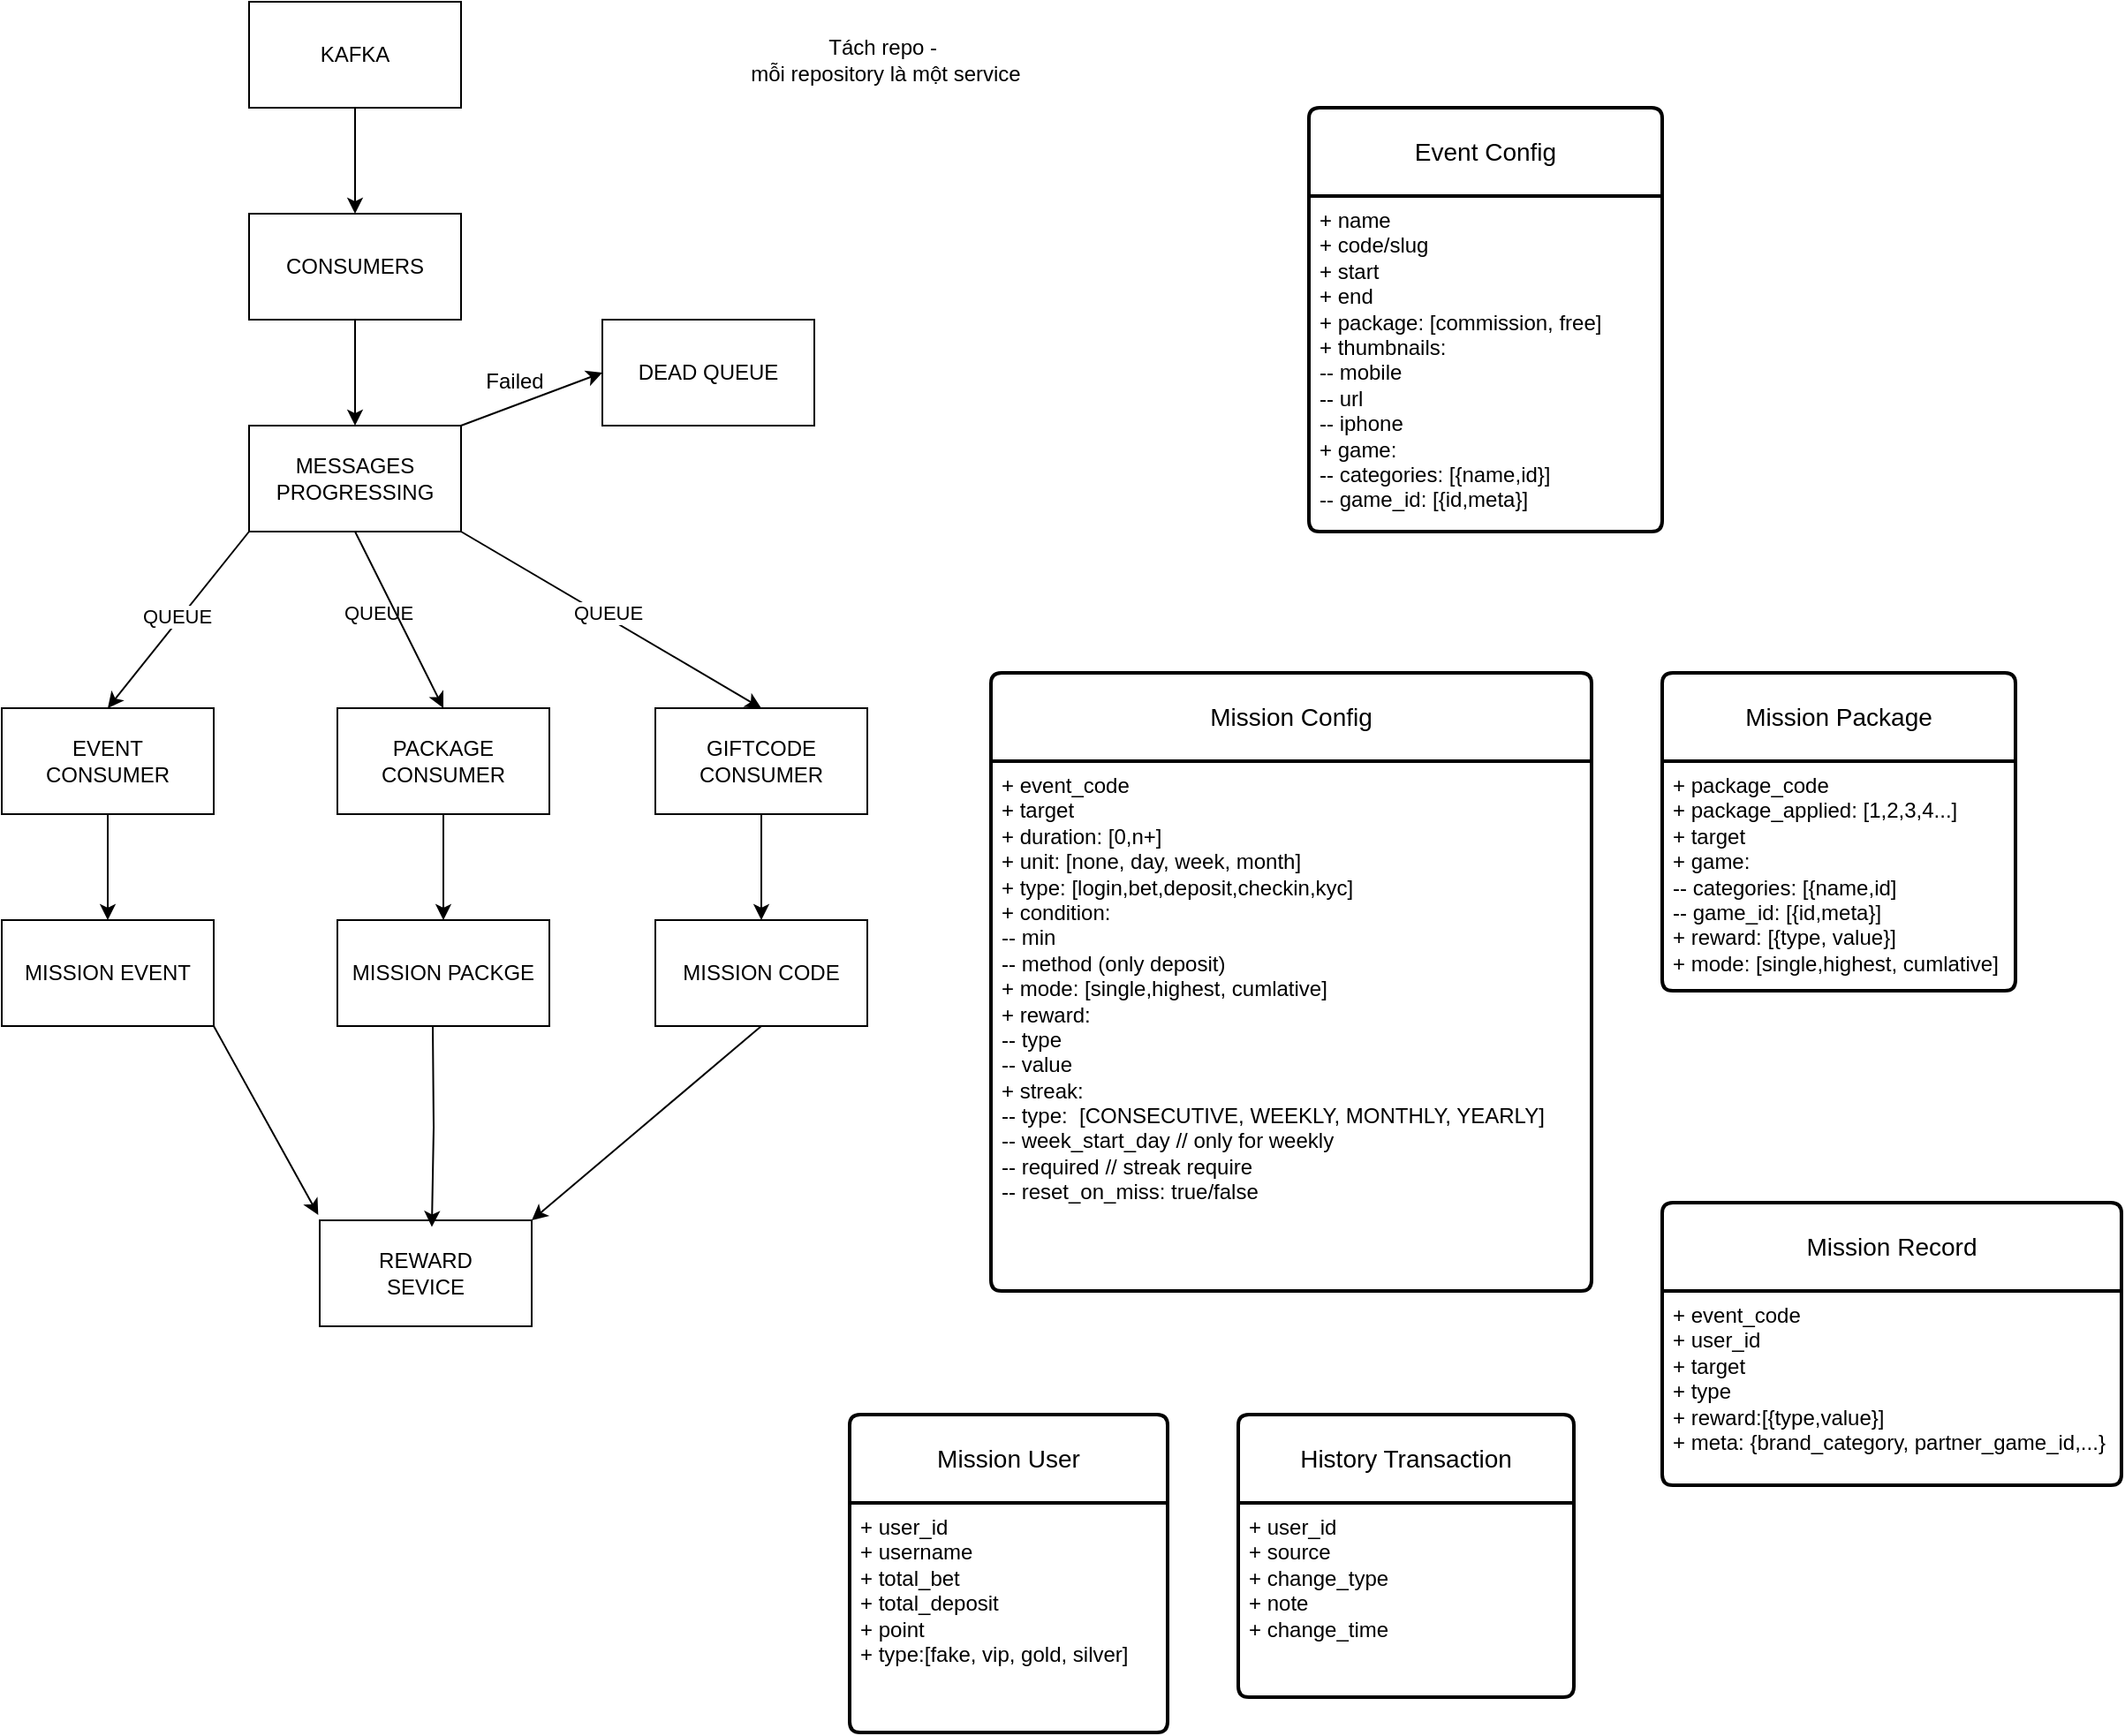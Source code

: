 <mxfile version="28.1.1">
  <diagram name="Page-1" id="8PzLOZGVlnDP9y1a4ISa">
    <mxGraphModel dx="1072" dy="752" grid="1" gridSize="10" guides="1" tooltips="1" connect="1" arrows="1" fold="1" page="1" pageScale="1" pageWidth="3300" pageHeight="4681" math="0" shadow="0">
      <root>
        <mxCell id="0" />
        <mxCell id="1" parent="0" />
        <mxCell id="J90GbbYKO_5uX6z3WsOh-1" value="KAFKA" style="rounded=0;whiteSpace=wrap;html=1;" parent="1" vertex="1">
          <mxGeometry x="240" y="40" width="120" height="60" as="geometry" />
        </mxCell>
        <mxCell id="J90GbbYKO_5uX6z3WsOh-2" value="" style="endArrow=classic;html=1;rounded=0;exitX=0.5;exitY=1;exitDx=0;exitDy=0;entryX=0.5;entryY=0;entryDx=0;entryDy=0;" parent="1" source="J90GbbYKO_5uX6z3WsOh-1" target="J90GbbYKO_5uX6z3WsOh-3" edge="1">
          <mxGeometry width="50" height="50" relative="1" as="geometry">
            <mxPoint x="297.68" y="103.06" as="sourcePoint" />
            <mxPoint x="299" y="160" as="targetPoint" />
          </mxGeometry>
        </mxCell>
        <mxCell id="J90GbbYKO_5uX6z3WsOh-3" value="CONSUMERS" style="rounded=0;whiteSpace=wrap;html=1;" parent="1" vertex="1">
          <mxGeometry x="240" y="160" width="120" height="60" as="geometry" />
        </mxCell>
        <mxCell id="J90GbbYKO_5uX6z3WsOh-4" value="" style="endArrow=classic;html=1;rounded=0;exitX=0.5;exitY=1;exitDx=0;exitDy=0;" parent="1" source="J90GbbYKO_5uX6z3WsOh-3" edge="1">
          <mxGeometry width="50" height="50" relative="1" as="geometry">
            <mxPoint x="310" y="310" as="sourcePoint" />
            <mxPoint x="300" y="280" as="targetPoint" />
          </mxGeometry>
        </mxCell>
        <mxCell id="J90GbbYKO_5uX6z3WsOh-5" value="MESSAGES PROGRESSING" style="rounded=0;whiteSpace=wrap;html=1;" parent="1" vertex="1">
          <mxGeometry x="240" y="280" width="120" height="60" as="geometry" />
        </mxCell>
        <mxCell id="J90GbbYKO_5uX6z3WsOh-6" value="" style="endArrow=classic;html=1;rounded=0;exitX=0;exitY=1;exitDx=0;exitDy=0;" parent="1" source="J90GbbYKO_5uX6z3WsOh-5" edge="1">
          <mxGeometry width="50" height="50" relative="1" as="geometry">
            <mxPoint x="270" y="460" as="sourcePoint" />
            <mxPoint x="160" y="440" as="targetPoint" />
          </mxGeometry>
        </mxCell>
        <mxCell id="J90GbbYKO_5uX6z3WsOh-22" value="QUEUE" style="edgeLabel;html=1;align=center;verticalAlign=middle;resizable=0;points=[];" parent="J90GbbYKO_5uX6z3WsOh-6" vertex="1" connectable="0">
          <mxGeometry x="-0.018" y="-2" relative="1" as="geometry">
            <mxPoint as="offset" />
          </mxGeometry>
        </mxCell>
        <mxCell id="J90GbbYKO_5uX6z3WsOh-8" value="EVENT&lt;br&gt;CONSUMER" style="rounded=0;whiteSpace=wrap;html=1;" parent="1" vertex="1">
          <mxGeometry x="100" y="440" width="120" height="60" as="geometry" />
        </mxCell>
        <mxCell id="p9Gyj6V1JDZ9r0yw0AGN-6" style="edgeStyle=orthogonalEdgeStyle;rounded=0;orthogonalLoop=1;jettySize=auto;html=1;exitX=0.5;exitY=1;exitDx=0;exitDy=0;entryX=0.5;entryY=0;entryDx=0;entryDy=0;" edge="1" parent="1" source="J90GbbYKO_5uX6z3WsOh-9" target="J90GbbYKO_5uX6z3WsOh-13">
          <mxGeometry relative="1" as="geometry" />
        </mxCell>
        <mxCell id="J90GbbYKO_5uX6z3WsOh-9" value="PACKAGE&lt;br&gt;CONSUMER" style="rounded=0;whiteSpace=wrap;html=1;" parent="1" vertex="1">
          <mxGeometry x="290" y="440" width="120" height="60" as="geometry" />
        </mxCell>
        <mxCell id="J90GbbYKO_5uX6z3WsOh-10" value="" style="endArrow=classic;html=1;rounded=0;exitX=0.5;exitY=1;exitDx=0;exitDy=0;" parent="1" source="J90GbbYKO_5uX6z3WsOh-8" edge="1">
          <mxGeometry width="50" height="50" relative="1" as="geometry">
            <mxPoint x="190" y="630" as="sourcePoint" />
            <mxPoint x="160" y="560" as="targetPoint" />
          </mxGeometry>
        </mxCell>
        <mxCell id="J90GbbYKO_5uX6z3WsOh-11" value="MISSION EVENT" style="rounded=0;whiteSpace=wrap;html=1;" parent="1" vertex="1">
          <mxGeometry x="100" y="560" width="120" height="60" as="geometry" />
        </mxCell>
        <mxCell id="J90GbbYKO_5uX6z3WsOh-13" value="MISSION PACKGE" style="rounded=0;whiteSpace=wrap;html=1;" parent="1" vertex="1">
          <mxGeometry x="290" y="560" width="120" height="60" as="geometry" />
        </mxCell>
        <mxCell id="J90GbbYKO_5uX6z3WsOh-14" value="REWARD&lt;br&gt;SEVICE" style="rounded=0;whiteSpace=wrap;html=1;" parent="1" vertex="1">
          <mxGeometry x="280" y="730" width="120" height="60" as="geometry" />
        </mxCell>
        <mxCell id="J90GbbYKO_5uX6z3WsOh-16" value="" style="endArrow=classic;html=1;rounded=0;exitX=1;exitY=1;exitDx=0;exitDy=0;entryX=-0.007;entryY=-0.051;entryDx=0;entryDy=0;entryPerimeter=0;" parent="1" source="J90GbbYKO_5uX6z3WsOh-11" target="J90GbbYKO_5uX6z3WsOh-14" edge="1">
          <mxGeometry width="50" height="50" relative="1" as="geometry">
            <mxPoint x="230" y="690" as="sourcePoint" />
            <mxPoint x="280" y="640" as="targetPoint" />
          </mxGeometry>
        </mxCell>
        <mxCell id="J90GbbYKO_5uX6z3WsOh-19" value="DEAD QUEUE" style="rounded=0;whiteSpace=wrap;html=1;" parent="1" vertex="1">
          <mxGeometry x="440" y="220" width="120" height="60" as="geometry" />
        </mxCell>
        <mxCell id="J90GbbYKO_5uX6z3WsOh-20" value="" style="endArrow=classic;html=1;rounded=0;entryX=0;entryY=0.5;entryDx=0;entryDy=0;" parent="1" target="J90GbbYKO_5uX6z3WsOh-19" edge="1">
          <mxGeometry width="50" height="50" relative="1" as="geometry">
            <mxPoint x="360" y="280" as="sourcePoint" />
            <mxPoint x="410" y="230" as="targetPoint" />
          </mxGeometry>
        </mxCell>
        <mxCell id="J90GbbYKO_5uX6z3WsOh-21" value="Failed" style="text;html=1;align=center;verticalAlign=middle;resizable=0;points=[];autosize=1;strokeColor=none;fillColor=none;" parent="1" vertex="1">
          <mxGeometry x="360" y="240" width="60" height="30" as="geometry" />
        </mxCell>
        <mxCell id="J90GbbYKO_5uX6z3WsOh-23" value="QUEUE" style="edgeLabel;html=1;align=center;verticalAlign=middle;resizable=0;points=[];" parent="1" vertex="1" connectable="0">
          <mxGeometry x="320" y="398" as="geometry">
            <mxPoint x="-7" y="-12" as="offset" />
          </mxGeometry>
        </mxCell>
        <mxCell id="J90GbbYKO_5uX6z3WsOh-30" value="Event Config" style="swimlane;childLayout=stackLayout;horizontal=1;startSize=50;horizontalStack=0;rounded=1;fontSize=14;fontStyle=0;strokeWidth=2;resizeParent=0;resizeLast=1;shadow=0;dashed=0;align=center;arcSize=4;whiteSpace=wrap;html=1;" parent="1" vertex="1">
          <mxGeometry x="840" y="100" width="200" height="240" as="geometry" />
        </mxCell>
        <mxCell id="J90GbbYKO_5uX6z3WsOh-31" value="+ name&lt;div&gt;+ code/slug&lt;/div&gt;&lt;div&gt;+ start&lt;/div&gt;&lt;div&gt;+ end&lt;/div&gt;&lt;div&gt;+ package: [commission, free]&lt;/div&gt;&lt;div&gt;+ thumbnails:&lt;br&gt;-- mobile&lt;/div&gt;&lt;div&gt;-- url&lt;/div&gt;&lt;div&gt;-- iphone&lt;/div&gt;&lt;div&gt;+ game:&lt;/div&gt;&lt;div&gt;-- categories: [{&lt;span style=&quot;background-color: transparent; color: light-dark(rgb(0, 0, 0), rgb(255, 255, 255));&quot;&gt;name,&lt;/span&gt;&lt;span style=&quot;background-color: transparent; color: light-dark(rgb(0, 0, 0), rgb(255, 255, 255));&quot;&gt;id}&lt;/span&gt;&lt;span style=&quot;background-color: transparent; color: light-dark(rgb(0, 0, 0), rgb(255, 255, 255));&quot;&gt;]&lt;/span&gt;&lt;/div&gt;&lt;div&gt;-- game_id: [{id,meta}]&lt;/div&gt;&lt;div&gt;&lt;br&gt;&lt;/div&gt;" style="align=left;strokeColor=none;fillColor=none;spacingLeft=4;spacingRight=4;fontSize=12;verticalAlign=top;resizable=0;rotatable=0;part=1;html=1;whiteSpace=wrap;" parent="J90GbbYKO_5uX6z3WsOh-30" vertex="1">
          <mxGeometry y="50" width="200" height="190" as="geometry" />
        </mxCell>
        <mxCell id="J90GbbYKO_5uX6z3WsOh-32" value="Mission Config" style="swimlane;childLayout=stackLayout;horizontal=1;startSize=50;horizontalStack=0;rounded=1;fontSize=14;fontStyle=0;strokeWidth=2;resizeParent=0;resizeLast=1;shadow=0;dashed=0;align=center;arcSize=4;whiteSpace=wrap;html=1;" parent="1" vertex="1">
          <mxGeometry x="660" y="420" width="340" height="350" as="geometry" />
        </mxCell>
        <mxCell id="J90GbbYKO_5uX6z3WsOh-33" value="+ event_code&lt;br&gt;+ target&lt;div&gt;+ duration: [0,n+]&lt;/div&gt;&lt;div&gt;+ unit: [none, day, week, month]&lt;/div&gt;&lt;div&gt;+ type: [login,bet,deposit,checkin,kyc]&lt;/div&gt;&lt;div&gt;+ condition:&lt;/div&gt;&lt;div&gt;-- min&lt;/div&gt;&lt;div&gt;-- method (only deposit)&lt;/div&gt;&lt;div&gt;+ mode: [single,highest, cumlative]&lt;/div&gt;&lt;div&gt;+ reward:&lt;/div&gt;&lt;div&gt;-- type&lt;/div&gt;&lt;div&gt;-- value&lt;/div&gt;&lt;div&gt;+ streak:&lt;/div&gt;&lt;div&gt;-- type:&amp;nbsp; [CONSECUTIVE, WEEKLY, MONTHLY, YEARLY]&lt;/div&gt;&lt;div&gt;--&amp;nbsp;week_start_day // only for weekly&lt;/div&gt;&lt;div&gt;--&amp;nbsp;required // streak require&lt;/div&gt;&lt;div&gt;-- reset_on_miss: true/false&lt;/div&gt;" style="align=left;strokeColor=none;fillColor=none;spacingLeft=4;spacingRight=4;fontSize=12;verticalAlign=top;resizable=0;rotatable=0;part=1;html=1;whiteSpace=wrap;" parent="J90GbbYKO_5uX6z3WsOh-32" vertex="1">
          <mxGeometry y="50" width="340" height="300" as="geometry" />
        </mxCell>
        <mxCell id="J90GbbYKO_5uX6z3WsOh-34" value="Mission Record" style="swimlane;childLayout=stackLayout;horizontal=1;startSize=50;horizontalStack=0;rounded=1;fontSize=14;fontStyle=0;strokeWidth=2;resizeParent=0;resizeLast=1;shadow=0;dashed=0;align=center;arcSize=4;whiteSpace=wrap;html=1;" parent="1" vertex="1">
          <mxGeometry x="1040" y="720" width="260" height="160" as="geometry" />
        </mxCell>
        <mxCell id="J90GbbYKO_5uX6z3WsOh-35" value="+ event_code&lt;div&gt;+ user_id&lt;/div&gt;&lt;div&gt;+ target&lt;/div&gt;&lt;div&gt;+ type&lt;/div&gt;&lt;div&gt;+ reward:[{&lt;span style=&quot;background-color: transparent; color: light-dark(rgb(0, 0, 0), rgb(255, 255, 255));&quot;&gt;type,&lt;/span&gt;&lt;span style=&quot;background-color: transparent; color: light-dark(rgb(0, 0, 0), rgb(255, 255, 255));&quot;&gt;value&lt;/span&gt;&lt;span style=&quot;background-color: transparent; color: light-dark(rgb(0, 0, 0), rgb(255, 255, 255));&quot;&gt;}]&lt;/span&gt;&lt;/div&gt;&lt;div&gt;&lt;span style=&quot;background-color: transparent; color: light-dark(rgb(0, 0, 0), rgb(255, 255, 255));&quot;&gt;+ meta: {&lt;/span&gt;&lt;span style=&quot;background-color: transparent;&quot;&gt;brand_category,&amp;nbsp;&lt;/span&gt;&lt;span style=&quot;background-color: transparent;&quot;&gt;partner_game_id,...&lt;/span&gt;&lt;span style=&quot;background-color: transparent; color: light-dark(rgb(0, 0, 0), rgb(255, 255, 255));&quot;&gt;}&lt;/span&gt;&lt;/div&gt;" style="align=left;strokeColor=none;fillColor=none;spacingLeft=4;spacingRight=4;fontSize=12;verticalAlign=top;resizable=0;rotatable=0;part=1;html=1;whiteSpace=wrap;" parent="J90GbbYKO_5uX6z3WsOh-34" vertex="1">
          <mxGeometry y="50" width="260" height="110" as="geometry" />
        </mxCell>
        <mxCell id="J90GbbYKO_5uX6z3WsOh-37" value="Mission Package" style="swimlane;childLayout=stackLayout;horizontal=1;startSize=50;horizontalStack=0;rounded=1;fontSize=14;fontStyle=0;strokeWidth=2;resizeParent=0;resizeLast=1;shadow=0;dashed=0;align=center;arcSize=4;whiteSpace=wrap;html=1;" parent="1" vertex="1">
          <mxGeometry x="1040" y="420" width="200" height="180" as="geometry" />
        </mxCell>
        <mxCell id="J90GbbYKO_5uX6z3WsOh-38" value="+ package_code&lt;br&gt;+ package_applied: [1,2,3,4...]&lt;br&gt;+ target&lt;div&gt;&lt;div&gt;+ game:&lt;/div&gt;&lt;div&gt;-- categories: [{&lt;span style=&quot;background-color: transparent; color: light-dark(rgb(0, 0, 0), rgb(255, 255, 255));&quot;&gt;name,&lt;/span&gt;&lt;span style=&quot;background-color: transparent; color: light-dark(rgb(0, 0, 0), rgb(255, 255, 255));&quot;&gt;id&lt;/span&gt;&lt;span style=&quot;background-color: transparent; color: light-dark(rgb(0, 0, 0), rgb(255, 255, 255));&quot;&gt;]&lt;/span&gt;&lt;/div&gt;&lt;div&gt;-- game_id: [{id,meta}]&lt;/div&gt;&lt;div&gt;+ reward: [{type, value}]&lt;/div&gt;&lt;div&gt;&lt;div&gt;+ mode: [single,highest, cumlative]&lt;/div&gt;&lt;/div&gt;&lt;/div&gt;" style="align=left;strokeColor=none;fillColor=none;spacingLeft=4;spacingRight=4;fontSize=12;verticalAlign=top;resizable=0;rotatable=0;part=1;html=1;whiteSpace=wrap;" parent="J90GbbYKO_5uX6z3WsOh-37" vertex="1">
          <mxGeometry y="50" width="200" height="130" as="geometry" />
        </mxCell>
        <mxCell id="p9Gyj6V1JDZ9r0yw0AGN-16" style="edgeStyle=orthogonalEdgeStyle;rounded=0;orthogonalLoop=1;jettySize=auto;html=1;exitX=0.5;exitY=1;exitDx=0;exitDy=0;" edge="1" parent="J90GbbYKO_5uX6z3WsOh-37" source="J90GbbYKO_5uX6z3WsOh-38" target="J90GbbYKO_5uX6z3WsOh-38">
          <mxGeometry relative="1" as="geometry" />
        </mxCell>
        <mxCell id="J90GbbYKO_5uX6z3WsOh-39" value="Mission User" style="swimlane;childLayout=stackLayout;horizontal=1;startSize=50;horizontalStack=0;rounded=1;fontSize=14;fontStyle=0;strokeWidth=2;resizeParent=0;resizeLast=1;shadow=0;dashed=0;align=center;arcSize=4;whiteSpace=wrap;html=1;" parent="1" vertex="1">
          <mxGeometry x="580" y="840" width="180" height="180" as="geometry" />
        </mxCell>
        <mxCell id="J90GbbYKO_5uX6z3WsOh-40" value="&lt;div&gt;&lt;span style=&quot;background-color: transparent; color: light-dark(rgb(0, 0, 0), rgb(255, 255, 255));&quot;&gt;+ user_id&lt;/span&gt;&lt;/div&gt;&lt;div&gt;+ username&lt;/div&gt;&lt;div&gt;+ total_bet&lt;/div&gt;&lt;div&gt;+ total_deposit&lt;/div&gt;&lt;div&gt;+ point&lt;/div&gt;&lt;div&gt;+ type:[fake, vip, gold, silver]&lt;/div&gt;&lt;div&gt;&lt;br&gt;&lt;/div&gt;" style="align=left;strokeColor=none;fillColor=none;spacingLeft=4;spacingRight=4;fontSize=12;verticalAlign=top;resizable=0;rotatable=0;part=1;html=1;whiteSpace=wrap;" parent="J90GbbYKO_5uX6z3WsOh-39" vertex="1">
          <mxGeometry y="50" width="180" height="130" as="geometry" />
        </mxCell>
        <mxCell id="J90GbbYKO_5uX6z3WsOh-45" value="History Transaction" style="swimlane;childLayout=stackLayout;horizontal=1;startSize=50;horizontalStack=0;rounded=1;fontSize=14;fontStyle=0;strokeWidth=2;resizeParent=0;resizeLast=1;shadow=0;dashed=0;align=center;arcSize=4;whiteSpace=wrap;html=1;" parent="1" vertex="1">
          <mxGeometry x="800" y="840" width="190" height="160" as="geometry" />
        </mxCell>
        <mxCell id="J90GbbYKO_5uX6z3WsOh-46" value="&lt;div&gt;+ user_id&lt;/div&gt;&lt;div&gt;+ source&lt;/div&gt;&lt;div&gt;+ change_type&lt;/div&gt;&lt;div&gt;+ note&lt;/div&gt;&lt;div&gt;+ change_time&lt;/div&gt;" style="align=left;strokeColor=none;fillColor=none;spacingLeft=4;spacingRight=4;fontSize=12;verticalAlign=top;resizable=0;rotatable=0;part=1;html=1;whiteSpace=wrap;" parent="J90GbbYKO_5uX6z3WsOh-45" vertex="1">
          <mxGeometry y="50" width="190" height="110" as="geometry" />
        </mxCell>
        <mxCell id="p9Gyj6V1JDZ9r0yw0AGN-9" value="" style="edgeStyle=orthogonalEdgeStyle;rounded=0;orthogonalLoop=1;jettySize=auto;html=1;" edge="1" parent="1" source="p9Gyj6V1JDZ9r0yw0AGN-1" target="p9Gyj6V1JDZ9r0yw0AGN-8">
          <mxGeometry relative="1" as="geometry" />
        </mxCell>
        <mxCell id="p9Gyj6V1JDZ9r0yw0AGN-1" value="GIFTCODE&lt;br&gt;CONSUMER" style="rounded=0;whiteSpace=wrap;html=1;" vertex="1" parent="1">
          <mxGeometry x="470" y="440" width="120" height="60" as="geometry" />
        </mxCell>
        <mxCell id="p9Gyj6V1JDZ9r0yw0AGN-3" value="" style="endArrow=classic;html=1;rounded=0;exitX=0.5;exitY=1;exitDx=0;exitDy=0;entryX=0.5;entryY=0;entryDx=0;entryDy=0;" edge="1" parent="1" source="J90GbbYKO_5uX6z3WsOh-5" target="J90GbbYKO_5uX6z3WsOh-9">
          <mxGeometry width="50" height="50" relative="1" as="geometry">
            <mxPoint x="325" y="390" as="sourcePoint" />
            <mxPoint x="375" y="340" as="targetPoint" />
          </mxGeometry>
        </mxCell>
        <mxCell id="p9Gyj6V1JDZ9r0yw0AGN-4" value="" style="endArrow=classic;html=1;rounded=0;exitX=0.5;exitY=1;exitDx=0;exitDy=0;entryX=0.5;entryY=0;entryDx=0;entryDy=0;" edge="1" parent="1" target="p9Gyj6V1JDZ9r0yw0AGN-1">
          <mxGeometry width="50" height="50" relative="1" as="geometry">
            <mxPoint x="360" y="340" as="sourcePoint" />
            <mxPoint x="410" y="440" as="targetPoint" />
          </mxGeometry>
        </mxCell>
        <mxCell id="p9Gyj6V1JDZ9r0yw0AGN-5" value="QUEUE" style="edgeLabel;html=1;align=center;verticalAlign=middle;resizable=0;points=[];" vertex="1" connectable="0" parent="1">
          <mxGeometry x="450" y="398" as="geometry">
            <mxPoint x="-7" y="-12" as="offset" />
          </mxGeometry>
        </mxCell>
        <mxCell id="p9Gyj6V1JDZ9r0yw0AGN-7" style="edgeStyle=orthogonalEdgeStyle;rounded=0;orthogonalLoop=1;jettySize=auto;html=1;exitX=0.5;exitY=1;exitDx=0;exitDy=0;entryX=0.579;entryY=0.062;entryDx=0;entryDy=0;entryPerimeter=0;" edge="1" parent="1">
          <mxGeometry relative="1" as="geometry">
            <mxPoint x="344.0" y="620.0" as="sourcePoint" />
            <mxPoint x="343.48" y="733.72" as="targetPoint" />
          </mxGeometry>
        </mxCell>
        <mxCell id="p9Gyj6V1JDZ9r0yw0AGN-8" value="MISSION CODE" style="rounded=0;whiteSpace=wrap;html=1;" vertex="1" parent="1">
          <mxGeometry x="470" y="560" width="120" height="60" as="geometry" />
        </mxCell>
        <mxCell id="p9Gyj6V1JDZ9r0yw0AGN-11" value="" style="endArrow=classic;html=1;rounded=0;exitX=0.5;exitY=1;exitDx=0;exitDy=0;entryX=1;entryY=0;entryDx=0;entryDy=0;" edge="1" parent="1" source="p9Gyj6V1JDZ9r0yw0AGN-8" target="J90GbbYKO_5uX6z3WsOh-14">
          <mxGeometry width="50" height="50" relative="1" as="geometry">
            <mxPoint x="650" y="560" as="sourcePoint" />
            <mxPoint x="700" y="510" as="targetPoint" />
          </mxGeometry>
        </mxCell>
        <mxCell id="p9Gyj6V1JDZ9r0yw0AGN-12" value="Tách repo -&amp;nbsp;&lt;div&gt;mỗi repository là một service&lt;/div&gt;" style="text;html=1;align=center;verticalAlign=middle;resizable=0;points=[];autosize=1;strokeColor=none;fillColor=none;" vertex="1" parent="1">
          <mxGeometry x="510" y="53" width="180" height="40" as="geometry" />
        </mxCell>
      </root>
    </mxGraphModel>
  </diagram>
</mxfile>
